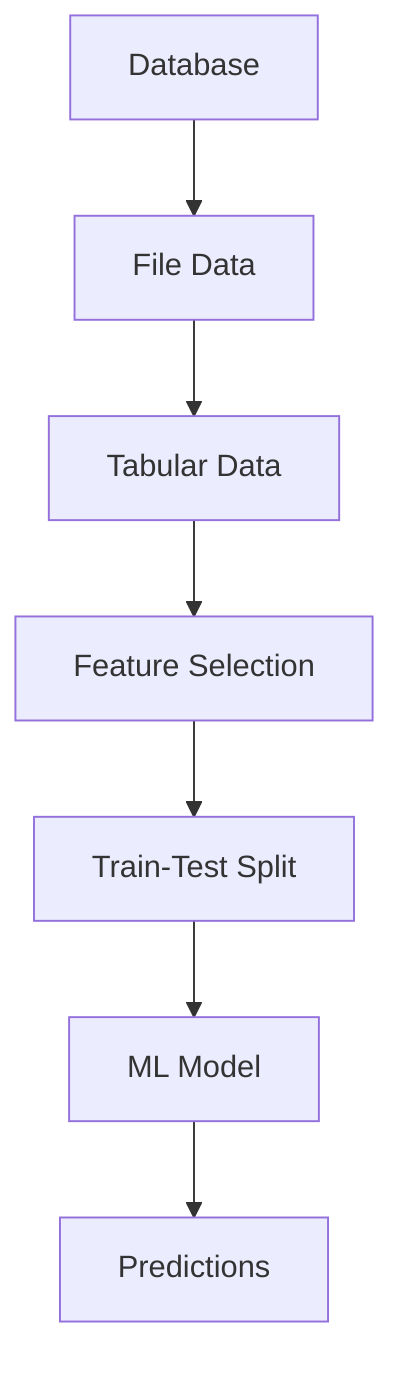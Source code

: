 graph TD;
    A[Database] --> B[File Data];
    B --> C[Tabular Data];
    C --> D[Feature Selection];
    D --> E[Train-Test Split];
    E --> F[ML Model];
    F --> G[Predictions];
    classDef data_node fill:#87CEEB;
    classDef model_node fill:#C6F4D6;
    classDef output_node fill:#F2C464;
    class data_node A,B,C,D,E;
    class model_node F;
    class output_node G;
